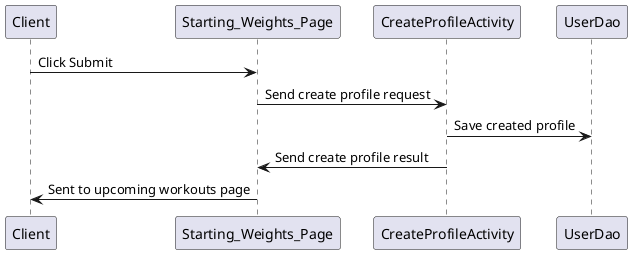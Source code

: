 @startuml
'https://plantuml.com/sequence-diagram

Client -> Starting_Weights_Page: Click Submit
Starting_Weights_Page -> CreateProfileActivity: Send create profile request
CreateProfileActivity -> UserDao: Save created profile
CreateProfileActivity -> Starting_Weights_Page: Send create profile result
Starting_Weights_Page -> Client: Sent to upcoming workouts page
@enduml